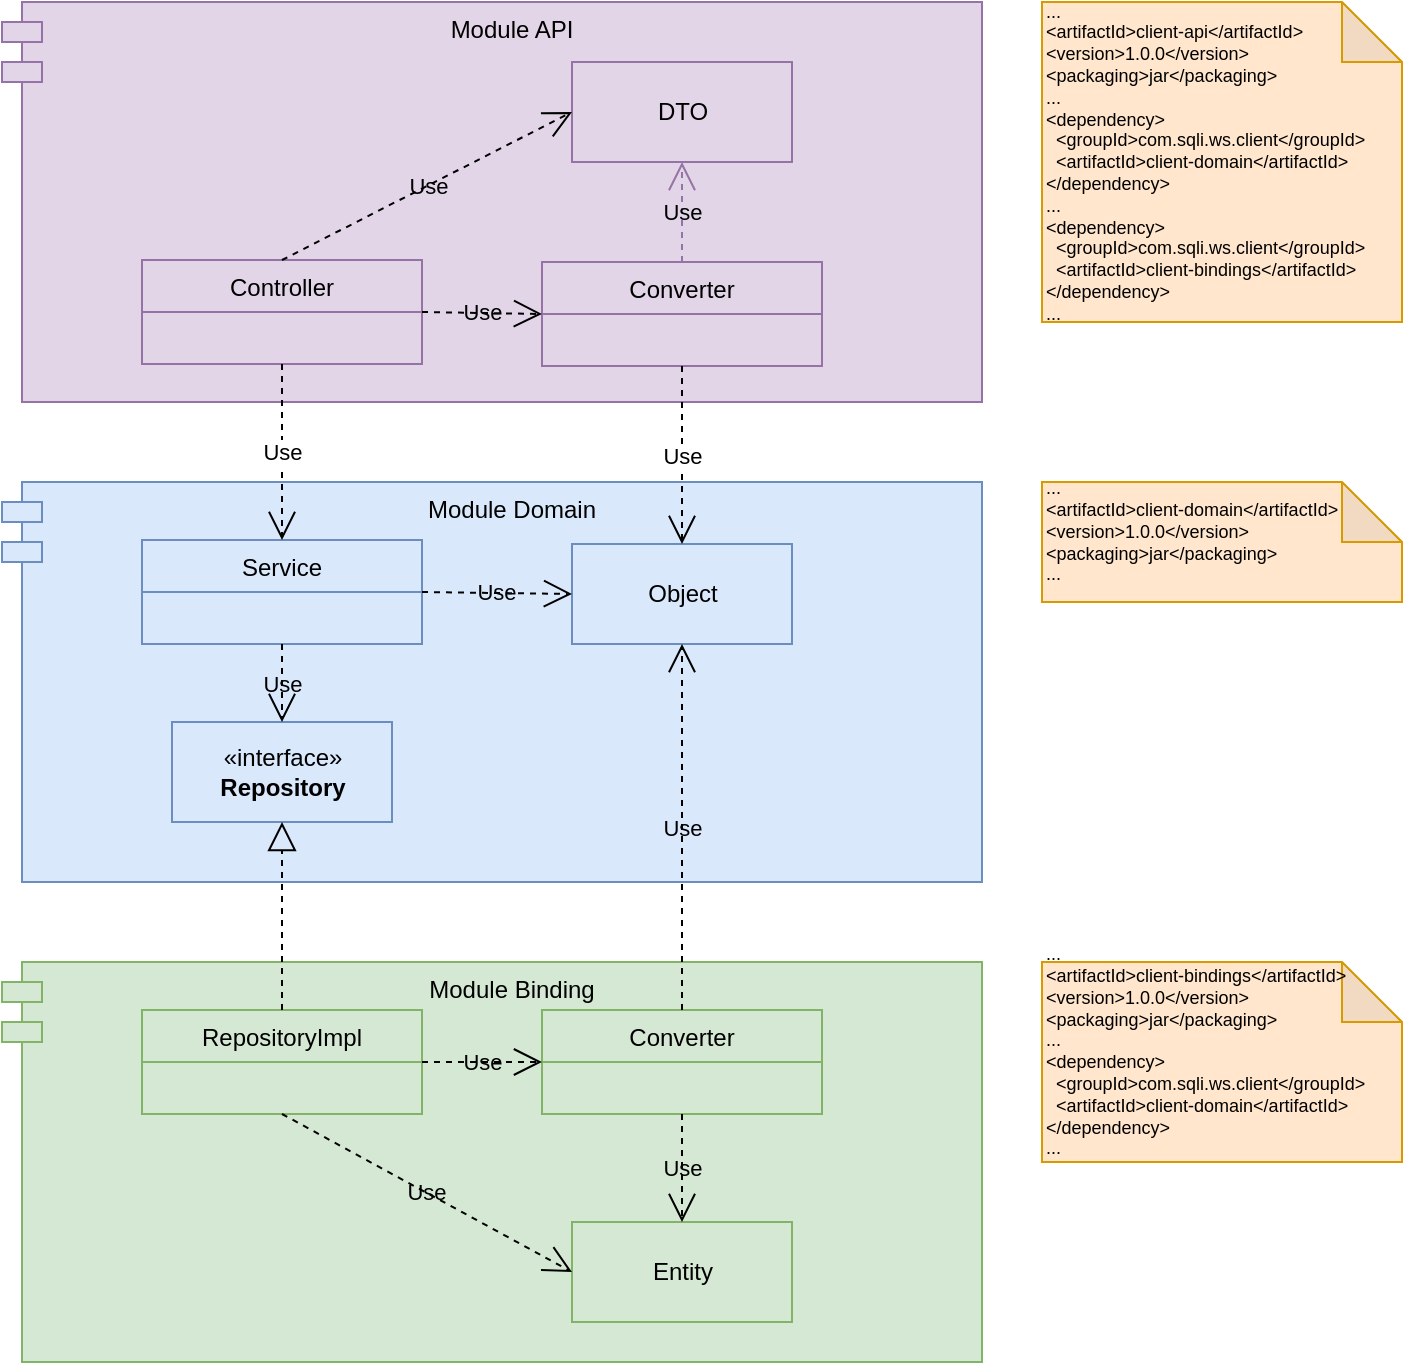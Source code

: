 <mxfile version="14.4.3" type="device"><diagram id="QXyCvQZeJ9iQFkOxEQ6g" name="Page-1"><mxGraphModel dx="1422" dy="825" grid="1" gridSize="10" guides="1" tooltips="1" connect="1" arrows="1" fold="1" page="1" pageScale="1" pageWidth="850" pageHeight="1100" math="0" shadow="0"><root><mxCell id="0"/><mxCell id="1" parent="0"/><mxCell id="AYX-vxooGgniRXlcnxqA-33" value="Module API" style="shape=module;align=left;spacingLeft=20;align=center;verticalAlign=top;fillColor=#e1d5e7;strokeColor=#9673a6;" parent="1" vertex="1"><mxGeometry x="120" width="490" height="200" as="geometry"/></mxCell><mxCell id="AYX-vxooGgniRXlcnxqA-22" value="Module Domain" style="shape=module;align=left;spacingLeft=20;align=center;verticalAlign=top;fillColor=#dae8fc;strokeColor=#6c8ebf;" parent="1" vertex="1"><mxGeometry x="120" y="240" width="490" height="200" as="geometry"/></mxCell><mxCell id="AYX-vxooGgniRXlcnxqA-14" value="Module Binding" style="shape=module;align=left;spacingLeft=20;align=center;verticalAlign=top;fillColor=#d5e8d4;strokeColor=#82b366;" parent="1" vertex="1"><mxGeometry x="120" y="480" width="490" height="200" as="geometry"/></mxCell><mxCell id="AYX-vxooGgniRXlcnxqA-15" value="RepositoryImpl" style="swimlane;fontStyle=0;childLayout=stackLayout;horizontal=1;startSize=26;fillColor=#d5e8d4;horizontalStack=0;resizeParent=1;resizeParentMax=0;resizeLast=0;collapsible=1;marginBottom=0;strokeColor=#82b366;" parent="1" vertex="1"><mxGeometry x="190" y="504" width="140" height="52" as="geometry"/></mxCell><mxCell id="AYX-vxooGgniRXlcnxqA-19" value="Entity" style="html=1;fillColor=#d5e8d4;strokeColor=#82b366;" parent="1" vertex="1"><mxGeometry x="405" y="610" width="110" height="50" as="geometry"/></mxCell><mxCell id="AYX-vxooGgniRXlcnxqA-23" value="Service" style="swimlane;fontStyle=0;childLayout=stackLayout;horizontal=1;startSize=26;fillColor=#dae8fc;horizontalStack=0;resizeParent=1;resizeParentMax=0;resizeLast=0;collapsible=1;marginBottom=0;strokeColor=#6c8ebf;" parent="1" vertex="1"><mxGeometry x="190" y="269" width="140" height="52" as="geometry"/></mxCell><mxCell id="AYX-vxooGgniRXlcnxqA-26" value="Controller" style="swimlane;fontStyle=0;childLayout=stackLayout;horizontal=1;startSize=26;horizontalStack=0;resizeParent=1;resizeParentMax=0;resizeLast=0;collapsible=1;marginBottom=0;fillColor=#e1d5e7;strokeColor=#9673a6;" parent="1" vertex="1"><mxGeometry x="190" y="129" width="140" height="52" as="geometry"/></mxCell><mxCell id="AYX-vxooGgniRXlcnxqA-27" value="DTO" style="html=1;fillColor=#e1d5e7;strokeColor=#9673a6;" parent="1" vertex="1"><mxGeometry x="405" y="30" width="110" height="50" as="geometry"/></mxCell><mxCell id="AYX-vxooGgniRXlcnxqA-29" value="Use" style="endArrow=open;endSize=12;dashed=1;html=1;exitX=0.5;exitY=1;exitDx=0;exitDy=0;" parent="1" source="AYX-vxooGgniRXlcnxqA-26" edge="1"><mxGeometry width="160" relative="1" as="geometry"><mxPoint x="260" y="186" as="sourcePoint"/><mxPoint x="260" y="269" as="targetPoint"/></mxGeometry></mxCell><mxCell id="AYX-vxooGgniRXlcnxqA-34" value="&lt;div style=&quot;font-size: 9px&quot;&gt;&lt;font style=&quot;font-size: 9px&quot;&gt;...&lt;/font&gt;&lt;/div&gt;&lt;div style=&quot;font-size: 9px&quot;&gt;&lt;font style=&quot;font-size: 9px&quot;&gt;&amp;lt;artifactId&amp;gt;client-api&amp;lt;/artifactId&amp;gt;&lt;/font&gt;&lt;/div&gt;&lt;div style=&quot;font-size: 9px&quot;&gt;&lt;font style=&quot;font-size: 9px&quot;&gt;&amp;lt;version&amp;gt;1.0.0&amp;lt;/version&amp;gt;&lt;/font&gt;&lt;/div&gt;&lt;div style=&quot;font-size: 9px&quot;&gt;&lt;font style=&quot;font-size: 9px&quot;&gt;&amp;lt;packaging&amp;gt;jar&amp;lt;/packaging&amp;gt;&lt;/font&gt;&lt;/div&gt;&lt;div style=&quot;font-size: 9px&quot;&gt;&lt;font style=&quot;font-size: 9px&quot;&gt;...&lt;/font&gt;&lt;/div&gt;&lt;div style=&quot;font-size: 9px&quot;&gt;&lt;font style=&quot;font-size: 9px&quot;&gt;&amp;lt;dependency&amp;gt;&lt;/font&gt;&lt;/div&gt;&lt;div style=&quot;font-size: 9px&quot;&gt;&lt;font style=&quot;font-size: 9px&quot;&gt;&amp;nbsp; &amp;lt;groupId&amp;gt;com.sqli.ws.client&amp;lt;/groupId&amp;gt;&lt;/font&gt;&lt;/div&gt;&lt;div style=&quot;font-size: 9px&quot;&gt;&lt;font style=&quot;font-size: 9px&quot;&gt;&amp;nbsp; &amp;lt;artifactId&amp;gt;client-domain&amp;lt;/artifactId&amp;gt;&lt;/font&gt;&lt;/div&gt;&lt;div style=&quot;font-size: 9px&quot;&gt;&lt;font style=&quot;font-size: 9px&quot;&gt;&amp;lt;/dependency&amp;gt;&lt;/font&gt;&lt;/div&gt;&lt;div style=&quot;font-size: 9px&quot;&gt;...&lt;/div&gt;&lt;div style=&quot;font-size: 9px&quot;&gt;&lt;div&gt;&amp;lt;dependency&amp;gt;&lt;/div&gt;&lt;div&gt;&amp;nbsp; &amp;lt;groupId&amp;gt;com.sqli.ws.client&amp;lt;/groupId&amp;gt;&lt;/div&gt;&lt;div&gt;&amp;nbsp; &amp;lt;artifactId&amp;gt;client-bindings&amp;lt;/artifactId&amp;gt;&lt;/div&gt;&lt;div&gt;&amp;lt;/dependency&amp;gt;&lt;/div&gt;&lt;div&gt;...&lt;/div&gt;&lt;/div&gt;" style="shape=note;whiteSpace=wrap;html=1;backgroundOutline=1;darkOpacity=0.05;align=left;fillColor=#ffe6cc;strokeColor=#d79b00;" parent="1" vertex="1"><mxGeometry x="640" width="180" height="160" as="geometry"/></mxCell><mxCell id="AYX-vxooGgniRXlcnxqA-35" value="&lt;div style=&quot;font-size: 9px&quot;&gt;&lt;font style=&quot;font-size: 9px&quot;&gt;...&lt;/font&gt;&lt;/div&gt;&lt;div style=&quot;font-size: 9px&quot;&gt;&lt;font style=&quot;font-size: 9px&quot;&gt;&amp;lt;artifactId&amp;gt;client-domain&amp;lt;/artifactId&amp;gt;&lt;/font&gt;&lt;/div&gt;&lt;div style=&quot;font-size: 9px&quot;&gt;&lt;font style=&quot;font-size: 9px&quot;&gt;&amp;lt;version&amp;gt;1.0.0&amp;lt;/version&amp;gt;&lt;/font&gt;&lt;/div&gt;&lt;div style=&quot;font-size: 9px&quot;&gt;&lt;font style=&quot;font-size: 9px&quot;&gt;&amp;lt;packaging&amp;gt;jar&amp;lt;/packaging&amp;gt;&lt;/font&gt;&lt;/div&gt;&lt;div style=&quot;font-size: 9px&quot;&gt;&lt;font style=&quot;font-size: 9px&quot;&gt;...&lt;/font&gt;&lt;/div&gt;&lt;div style=&quot;font-size: 9px&quot;&gt;&lt;br&gt;&lt;/div&gt;" style="shape=note;whiteSpace=wrap;html=1;backgroundOutline=1;darkOpacity=0.05;align=left;fillColor=#ffe6cc;strokeColor=#d79b00;" parent="1" vertex="1"><mxGeometry x="640" y="240" width="180" height="60" as="geometry"/></mxCell><mxCell id="AYX-vxooGgniRXlcnxqA-36" value="&lt;div style=&quot;font-size: 9px&quot;&gt;&lt;font style=&quot;font-size: 9px&quot;&gt;...&lt;/font&gt;&lt;/div&gt;&lt;div style=&quot;font-size: 9px&quot;&gt;&lt;font style=&quot;font-size: 9px&quot;&gt;&amp;lt;artifactId&amp;gt;client-bindings&amp;lt;/artifactId&amp;gt;&lt;/font&gt;&lt;/div&gt;&lt;div style=&quot;font-size: 9px&quot;&gt;&lt;font style=&quot;font-size: 9px&quot;&gt;&amp;lt;version&amp;gt;1.0.0&amp;lt;/version&amp;gt;&lt;/font&gt;&lt;/div&gt;&lt;div style=&quot;font-size: 9px&quot;&gt;&lt;font style=&quot;font-size: 9px&quot;&gt;&amp;lt;packaging&amp;gt;jar&amp;lt;/packaging&amp;gt;&lt;/font&gt;&lt;/div&gt;&lt;div style=&quot;font-size: 9px&quot;&gt;&lt;font style=&quot;font-size: 9px&quot;&gt;...&lt;/font&gt;&lt;/div&gt;&lt;div style=&quot;font-size: 9px&quot;&gt;&lt;div&gt;&lt;span&gt;&amp;lt;dependency&amp;gt;&lt;/span&gt;&lt;br&gt;&lt;/div&gt;&lt;div&gt;&amp;nbsp; &amp;lt;groupId&amp;gt;com.sqli.ws.client&amp;lt;/groupId&amp;gt;&lt;/div&gt;&lt;div&gt;&amp;nbsp; &amp;lt;artifactId&amp;gt;client-domain&amp;lt;/artifactId&amp;gt;&lt;/div&gt;&lt;div&gt;&amp;lt;/dependency&amp;gt;&lt;/div&gt;&lt;div&gt;...&lt;/div&gt;&lt;div&gt;&lt;br&gt;&lt;/div&gt;&lt;div&gt;&lt;/div&gt;&lt;/div&gt;" style="shape=note;whiteSpace=wrap;html=1;backgroundOutline=1;darkOpacity=0.05;align=left;fillColor=#ffe6cc;strokeColor=#d79b00;" parent="1" vertex="1"><mxGeometry x="640" y="480" width="180" height="100" as="geometry"/></mxCell><mxCell id="AYX-vxooGgniRXlcnxqA-38" value="Object" style="html=1;fillColor=#dae8fc;strokeColor=#6c8ebf;" parent="1" vertex="1"><mxGeometry x="405" y="271" width="110" height="50" as="geometry"/></mxCell><mxCell id="AYX-vxooGgniRXlcnxqA-39" value="«interface»&lt;br&gt;&lt;b&gt;Repository&lt;/b&gt;" style="html=1;fillColor=#dae8fc;strokeColor=#6c8ebf;" parent="1" vertex="1"><mxGeometry x="205" y="360" width="110" height="50" as="geometry"/></mxCell><mxCell id="AYX-vxooGgniRXlcnxqA-40" value="Converter" style="swimlane;fontStyle=0;childLayout=stackLayout;horizontal=1;startSize=26;fillColor=#d5e8d4;horizontalStack=0;resizeParent=1;resizeParentMax=0;resizeLast=0;collapsible=1;marginBottom=0;strokeColor=#82b366;" parent="1" vertex="1"><mxGeometry x="390" y="504" width="140" height="52" as="geometry"/></mxCell><mxCell id="AYX-vxooGgniRXlcnxqA-41" value="" style="endArrow=block;dashed=1;endFill=0;endSize=12;html=1;exitX=0.5;exitY=0;exitDx=0;exitDy=0;entryX=0.5;entryY=1;entryDx=0;entryDy=0;" parent="1" source="AYX-vxooGgniRXlcnxqA-15" target="AYX-vxooGgniRXlcnxqA-39" edge="1"><mxGeometry width="160" relative="1" as="geometry"><mxPoint x="245" y="480" as="sourcePoint"/><mxPoint x="405" y="480" as="targetPoint"/></mxGeometry></mxCell><mxCell id="AYX-vxooGgniRXlcnxqA-42" value="Use" style="endArrow=open;endSize=12;dashed=1;html=1;exitX=1;exitY=0.5;exitDx=0;exitDy=0;entryX=0;entryY=0.5;entryDx=0;entryDy=0;labelBackgroundColor=none;" parent="1" source="AYX-vxooGgniRXlcnxqA-15" target="AYX-vxooGgniRXlcnxqA-40" edge="1"><mxGeometry width="160" relative="1" as="geometry"><mxPoint x="360" y="431" as="sourcePoint"/><mxPoint x="435" y="430" as="targetPoint"/></mxGeometry></mxCell><mxCell id="AYX-vxooGgniRXlcnxqA-43" value="Use" style="endArrow=open;endSize=12;dashed=1;html=1;exitX=0.5;exitY=1;exitDx=0;exitDy=0;labelBackgroundColor=none;" parent="1" source="AYX-vxooGgniRXlcnxqA-40" target="AYX-vxooGgniRXlcnxqA-19" edge="1"><mxGeometry width="160" relative="1" as="geometry"><mxPoint x="510" y="590.5" as="sourcePoint"/><mxPoint x="585" y="589.5" as="targetPoint"/></mxGeometry></mxCell><mxCell id="AYX-vxooGgniRXlcnxqA-44" value="Use" style="endArrow=open;endSize=12;dashed=1;html=1;exitX=0.5;exitY=0;exitDx=0;exitDy=0;entryX=0.5;entryY=1;entryDx=0;entryDy=0;labelBackgroundColor=none;" parent="1" source="AYX-vxooGgniRXlcnxqA-40" target="AYX-vxooGgniRXlcnxqA-38" edge="1"><mxGeometry width="160" relative="1" as="geometry"><mxPoint x="440" y="491" as="sourcePoint"/><mxPoint x="515" y="490" as="targetPoint"/></mxGeometry></mxCell><mxCell id="AYX-vxooGgniRXlcnxqA-45" value="Use" style="endArrow=open;endSize=12;dashed=1;html=1;exitX=1;exitY=0.5;exitDx=0;exitDy=0;entryX=0;entryY=0.5;entryDx=0;entryDy=0;labelBackgroundColor=none;" parent="1" source="AYX-vxooGgniRXlcnxqA-23" target="AYX-vxooGgniRXlcnxqA-38" edge="1"><mxGeometry width="160" relative="1" as="geometry"><mxPoint x="340" y="296.5" as="sourcePoint"/><mxPoint x="400" y="296" as="targetPoint"/></mxGeometry></mxCell><mxCell id="AYX-vxooGgniRXlcnxqA-46" value="Use" style="endArrow=open;endSize=12;dashed=1;html=1;exitX=0.5;exitY=1;exitDx=0;exitDy=0;entryX=0.5;entryY=0;entryDx=0;entryDy=0;labelBackgroundColor=none;" parent="1" source="AYX-vxooGgniRXlcnxqA-23" target="AYX-vxooGgniRXlcnxqA-39" edge="1"><mxGeometry width="160" relative="1" as="geometry"><mxPoint x="20" y="385.5" as="sourcePoint"/><mxPoint x="95" y="384.5" as="targetPoint"/></mxGeometry></mxCell><mxCell id="AYX-vxooGgniRXlcnxqA-47" value="Converter" style="swimlane;fontStyle=0;childLayout=stackLayout;horizontal=1;startSize=26;fillColor=#e1d5e7;horizontalStack=0;resizeParent=1;resizeParentMax=0;resizeLast=0;collapsible=1;marginBottom=0;strokeColor=#9673a6;" parent="1" vertex="1"><mxGeometry x="390" y="130" width="140" height="52" as="geometry"/></mxCell><mxCell id="AYX-vxooGgniRXlcnxqA-48" value="Use" style="endArrow=open;endSize=12;dashed=1;html=1;exitX=1;exitY=0.5;exitDx=0;exitDy=0;entryX=0;entryY=0.5;entryDx=0;entryDy=0;labelBackgroundColor=none;" parent="1" source="AYX-vxooGgniRXlcnxqA-26" target="AYX-vxooGgniRXlcnxqA-47" edge="1"><mxGeometry width="160" relative="1" as="geometry"><mxPoint x="340" y="150" as="sourcePoint"/><mxPoint x="415" y="151" as="targetPoint"/></mxGeometry></mxCell><mxCell id="AYX-vxooGgniRXlcnxqA-49" value="Use" style="endArrow=open;endSize=12;dashed=1;html=1;exitX=0.5;exitY=0;exitDx=0;exitDy=0;entryX=0.5;entryY=1;entryDx=0;entryDy=0;fillColor=#e1d5e7;strokeColor=#9673a6;labelBackgroundColor=none;" parent="1" source="AYX-vxooGgniRXlcnxqA-47" target="AYX-vxooGgniRXlcnxqA-27" edge="1"><mxGeometry width="160" relative="1" as="geometry"><mxPoint x="570" y="240" as="sourcePoint"/><mxPoint x="570" y="57" as="targetPoint"/></mxGeometry></mxCell><mxCell id="AYX-vxooGgniRXlcnxqA-50" value="Use" style="endArrow=open;endSize=12;dashed=1;html=1;entryX=0.5;entryY=0;entryDx=0;entryDy=0;exitX=0.5;exitY=1;exitDx=0;exitDy=0;" parent="1" source="AYX-vxooGgniRXlcnxqA-47" target="AYX-vxooGgniRXlcnxqA-38" edge="1"><mxGeometry width="160" relative="1" as="geometry"><mxPoint x="510" y="220" as="sourcePoint"/><mxPoint x="459.5" y="240" as="targetPoint"/></mxGeometry></mxCell><mxCell id="imfYYnV5t2q7GFHomt_f-1" value="Use" style="endArrow=open;endSize=12;dashed=1;html=1;exitX=0.5;exitY=0;exitDx=0;exitDy=0;entryX=0;entryY=0.5;entryDx=0;entryDy=0;labelBackgroundColor=none;" edge="1" parent="1" source="AYX-vxooGgniRXlcnxqA-26" target="AYX-vxooGgniRXlcnxqA-27"><mxGeometry width="160" relative="1" as="geometry"><mxPoint x="290" y="99.5" as="sourcePoint"/><mxPoint x="350" y="100.5" as="targetPoint"/></mxGeometry></mxCell><mxCell id="imfYYnV5t2q7GFHomt_f-2" value="Use" style="endArrow=open;endSize=12;dashed=1;html=1;exitX=0.5;exitY=1;exitDx=0;exitDy=0;entryX=0;entryY=0.5;entryDx=0;entryDy=0;labelBackgroundColor=none;" edge="1" parent="1" source="AYX-vxooGgniRXlcnxqA-15" target="AYX-vxooGgniRXlcnxqA-19"><mxGeometry width="160" relative="1" as="geometry"><mxPoint x="200" y="660" as="sourcePoint"/><mxPoint x="345" y="586" as="targetPoint"/></mxGeometry></mxCell></root></mxGraphModel></diagram></mxfile>